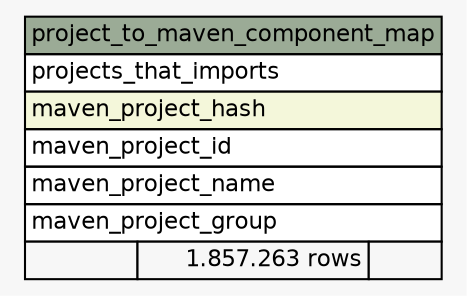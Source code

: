 // dot 2.36.0 on Mac OS X 10.10.3
// SchemaSpy rev 590
digraph "project_to_maven_component_map" {
  graph [
    rankdir="RL"
    bgcolor="#f7f7f7"
    nodesep="0.18"
    ranksep="0.46"
    fontname="Helvetica"
    fontsize="11"
  ];
  node [
    fontname="Helvetica"
    fontsize="11"
    shape="plaintext"
  ];
  edge [
    arrowsize="0.8"
  ];
  "project_to_maven_component_map" [
    label=<
    <TABLE BORDER="0" CELLBORDER="1" CELLSPACING="0" BGCOLOR="#ffffff">
      <TR><TD COLSPAN="3" BGCOLOR="#9bab96" ALIGN="CENTER">project_to_maven_component_map</TD></TR>
      <TR><TD PORT="projects_that_imports" COLSPAN="3" ALIGN="LEFT">projects_that_imports</TD></TR>
      <TR><TD PORT="maven_project_hash" COLSPAN="3" BGCOLOR="#f4f7da" ALIGN="LEFT">maven_project_hash</TD></TR>
      <TR><TD PORT="maven_project_id" COLSPAN="3" ALIGN="LEFT">maven_project_id</TD></TR>
      <TR><TD PORT="maven_project_name" COLSPAN="3" ALIGN="LEFT">maven_project_name</TD></TR>
      <TR><TD PORT="maven_project_group" COLSPAN="3" ALIGN="LEFT">maven_project_group</TD></TR>
      <TR><TD ALIGN="LEFT" BGCOLOR="#f7f7f7">  </TD><TD ALIGN="RIGHT" BGCOLOR="#f7f7f7">1.857.263 rows</TD><TD ALIGN="RIGHT" BGCOLOR="#f7f7f7">  </TD></TR>
    </TABLE>>
    URL="tables/project_to_maven_component_map.html"
    tooltip="project_to_maven_component_map"
  ];
}
